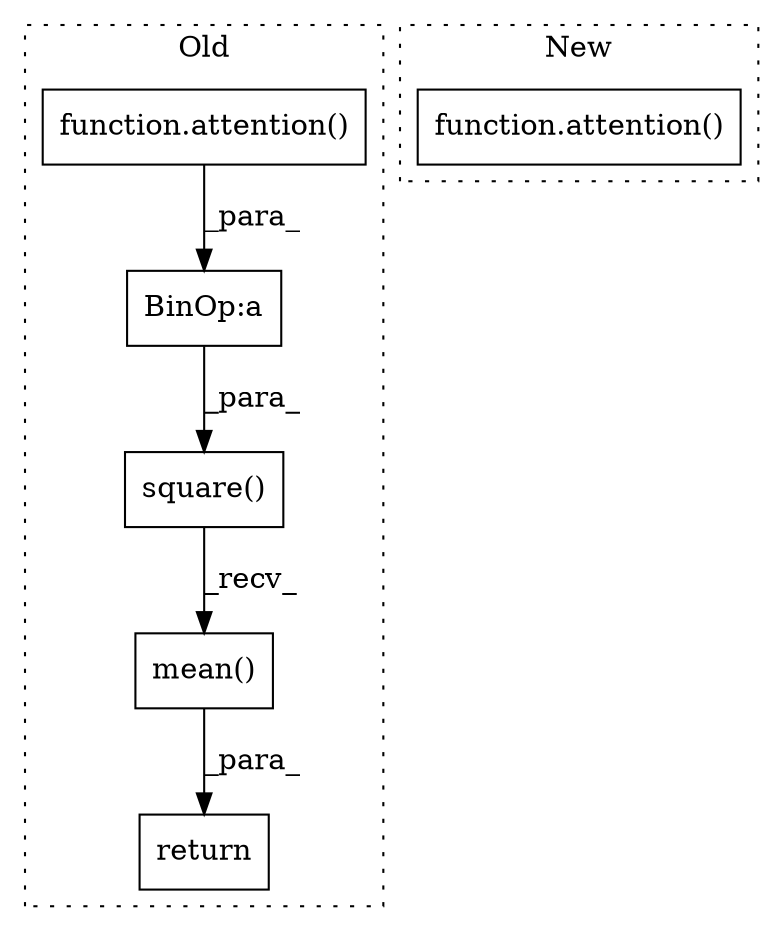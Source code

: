 digraph G {
subgraph cluster0 {
1 [label="function.attention()" a="75" s="5004,5041" l="10,1" shape="box"];
3 [label="BinOp:a" a="82" s="5042" l="3" shape="box"];
4 [label="square()" a="75" s="4993,5048" l="11,1" shape="box"];
5 [label="mean()" a="75" s="4993" l="63" shape="box"];
6 [label="return" a="93" s="4986" l="7" shape="box"];
label = "Old";
style="dotted";
}
subgraph cluster1 {
2 [label="function.attention()" a="75" s="5089,5107" l="10,1" shape="box"];
label = "New";
style="dotted";
}
1 -> 3 [label="_para_"];
3 -> 4 [label="_para_"];
4 -> 5 [label="_recv_"];
5 -> 6 [label="_para_"];
}